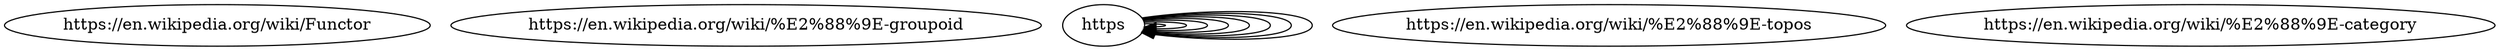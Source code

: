 digraph {
	"https://en.wikipedia.org/wiki/Functor"
	"https://en.wikipedia.org/wiki/%E2%88%9E-groupoid"
	https:"//en.wikipedia.org/wiki/Functor" -> https:"//en.wikipedia.org/wiki/%E2%88%9E-groupoid"
	"https://en.wikipedia.org/wiki/%E2%88%9E-topos"
	https:"//en.wikipedia.org/wiki/Functor" -> https:"//en.wikipedia.org/wiki/%E2%88%9E-topos"
	"https://en.wikipedia.org/wiki/%E2%88%9E-groupoid"
	"https://en.wikipedia.org/wiki/%E2%88%9E-category"
	https:"//en.wikipedia.org/wiki/%E2%88%9E-groupoid" -> https:"//en.wikipedia.org/wiki/%E2%88%9E-category"
	"https://en.wikipedia.org/wiki/%E2%88%9E-groupoid"
	https:"//en.wikipedia.org/wiki/%E2%88%9E-groupoid" -> https:"//en.wikipedia.org/wiki/%E2%88%9E-groupoid"
	"https://en.wikipedia.org/wiki/%E2%88%9E-topos"
	"https://en.wikipedia.org/wiki/%E2%88%9E-category"
	https:"//en.wikipedia.org/wiki/%E2%88%9E-topos" -> https:"//en.wikipedia.org/wiki/%E2%88%9E-category"
	"https://en.wikipedia.org/wiki/%E2%88%9E-groupoid"
	https:"//en.wikipedia.org/wiki/%E2%88%9E-topos" -> https:"//en.wikipedia.org/wiki/%E2%88%9E-groupoid"
	"https://en.wikipedia.org/wiki/%E2%88%9E-category"
	"https://en.wikipedia.org/wiki/%E2%88%9E-category"
	https:"//en.wikipedia.org/wiki/%E2%88%9E-category" -> https:"//en.wikipedia.org/wiki/%E2%88%9E-category"
	"https://en.wikipedia.org/wiki/%E2%88%9E-groupoid"
	https:"//en.wikipedia.org/wiki/%E2%88%9E-category" -> https:"//en.wikipedia.org/wiki/%E2%88%9E-groupoid"
}
